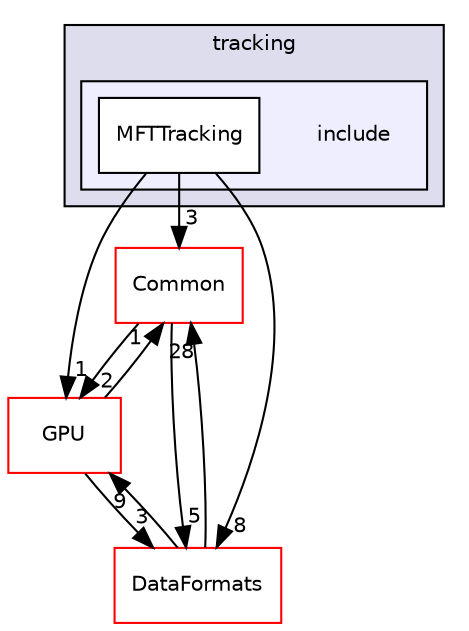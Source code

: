 digraph "/home/travis/build/AliceO2Group/AliceO2/Detectors/ITSMFT/MFT/tracking/include" {
  bgcolor=transparent;
  compound=true
  node [ fontsize="10", fontname="Helvetica"];
  edge [ labelfontsize="10", labelfontname="Helvetica"];
  subgraph clusterdir_0a8d7fd788ce6274650fdef0765535ce {
    graph [ bgcolor="#ddddee", pencolor="black", label="tracking" fontname="Helvetica", fontsize="10", URL="dir_0a8d7fd788ce6274650fdef0765535ce.html"]
  subgraph clusterdir_b26747058ac65f3a8006ba5e683c03be {
    graph [ bgcolor="#eeeeff", pencolor="black", label="" URL="dir_b26747058ac65f3a8006ba5e683c03be.html"];
    dir_b26747058ac65f3a8006ba5e683c03be [shape=plaintext label="include"];
    dir_a38e990c9c49afcbcd1d00fce89ee034 [shape=box label="MFTTracking" color="black" fillcolor="white" style="filled" URL="dir_a38e990c9c49afcbcd1d00fce89ee034.html"];
  }
  }
  dir_4ab6b4cc6a7edbff49100e9123df213f [shape=box label="Common" color="red" URL="dir_4ab6b4cc6a7edbff49100e9123df213f.html"];
  dir_f511f1e9c03c071966ae594f00bbc5e0 [shape=box label="GPU" color="red" URL="dir_f511f1e9c03c071966ae594f00bbc5e0.html"];
  dir_2171f7ec022c5423887b07c69b2f5b48 [shape=box label="DataFormats" color="red" URL="dir_2171f7ec022c5423887b07c69b2f5b48.html"];
  dir_4ab6b4cc6a7edbff49100e9123df213f->dir_f511f1e9c03c071966ae594f00bbc5e0 [headlabel="2", labeldistance=1.5 headhref="dir_000012_000095.html"];
  dir_4ab6b4cc6a7edbff49100e9123df213f->dir_2171f7ec022c5423887b07c69b2f5b48 [headlabel="5", labeldistance=1.5 headhref="dir_000012_000055.html"];
  dir_a38e990c9c49afcbcd1d00fce89ee034->dir_4ab6b4cc6a7edbff49100e9123df213f [headlabel="3", labeldistance=1.5 headhref="dir_000079_000012.html"];
  dir_a38e990c9c49afcbcd1d00fce89ee034->dir_f511f1e9c03c071966ae594f00bbc5e0 [headlabel="1", labeldistance=1.5 headhref="dir_000079_000095.html"];
  dir_a38e990c9c49afcbcd1d00fce89ee034->dir_2171f7ec022c5423887b07c69b2f5b48 [headlabel="8", labeldistance=1.5 headhref="dir_000079_000055.html"];
  dir_f511f1e9c03c071966ae594f00bbc5e0->dir_4ab6b4cc6a7edbff49100e9123df213f [headlabel="1", labeldistance=1.5 headhref="dir_000095_000012.html"];
  dir_f511f1e9c03c071966ae594f00bbc5e0->dir_2171f7ec022c5423887b07c69b2f5b48 [headlabel="3", labeldistance=1.5 headhref="dir_000095_000055.html"];
  dir_2171f7ec022c5423887b07c69b2f5b48->dir_4ab6b4cc6a7edbff49100e9123df213f [headlabel="28", labeldistance=1.5 headhref="dir_000055_000012.html"];
  dir_2171f7ec022c5423887b07c69b2f5b48->dir_f511f1e9c03c071966ae594f00bbc5e0 [headlabel="9", labeldistance=1.5 headhref="dir_000055_000095.html"];
}
